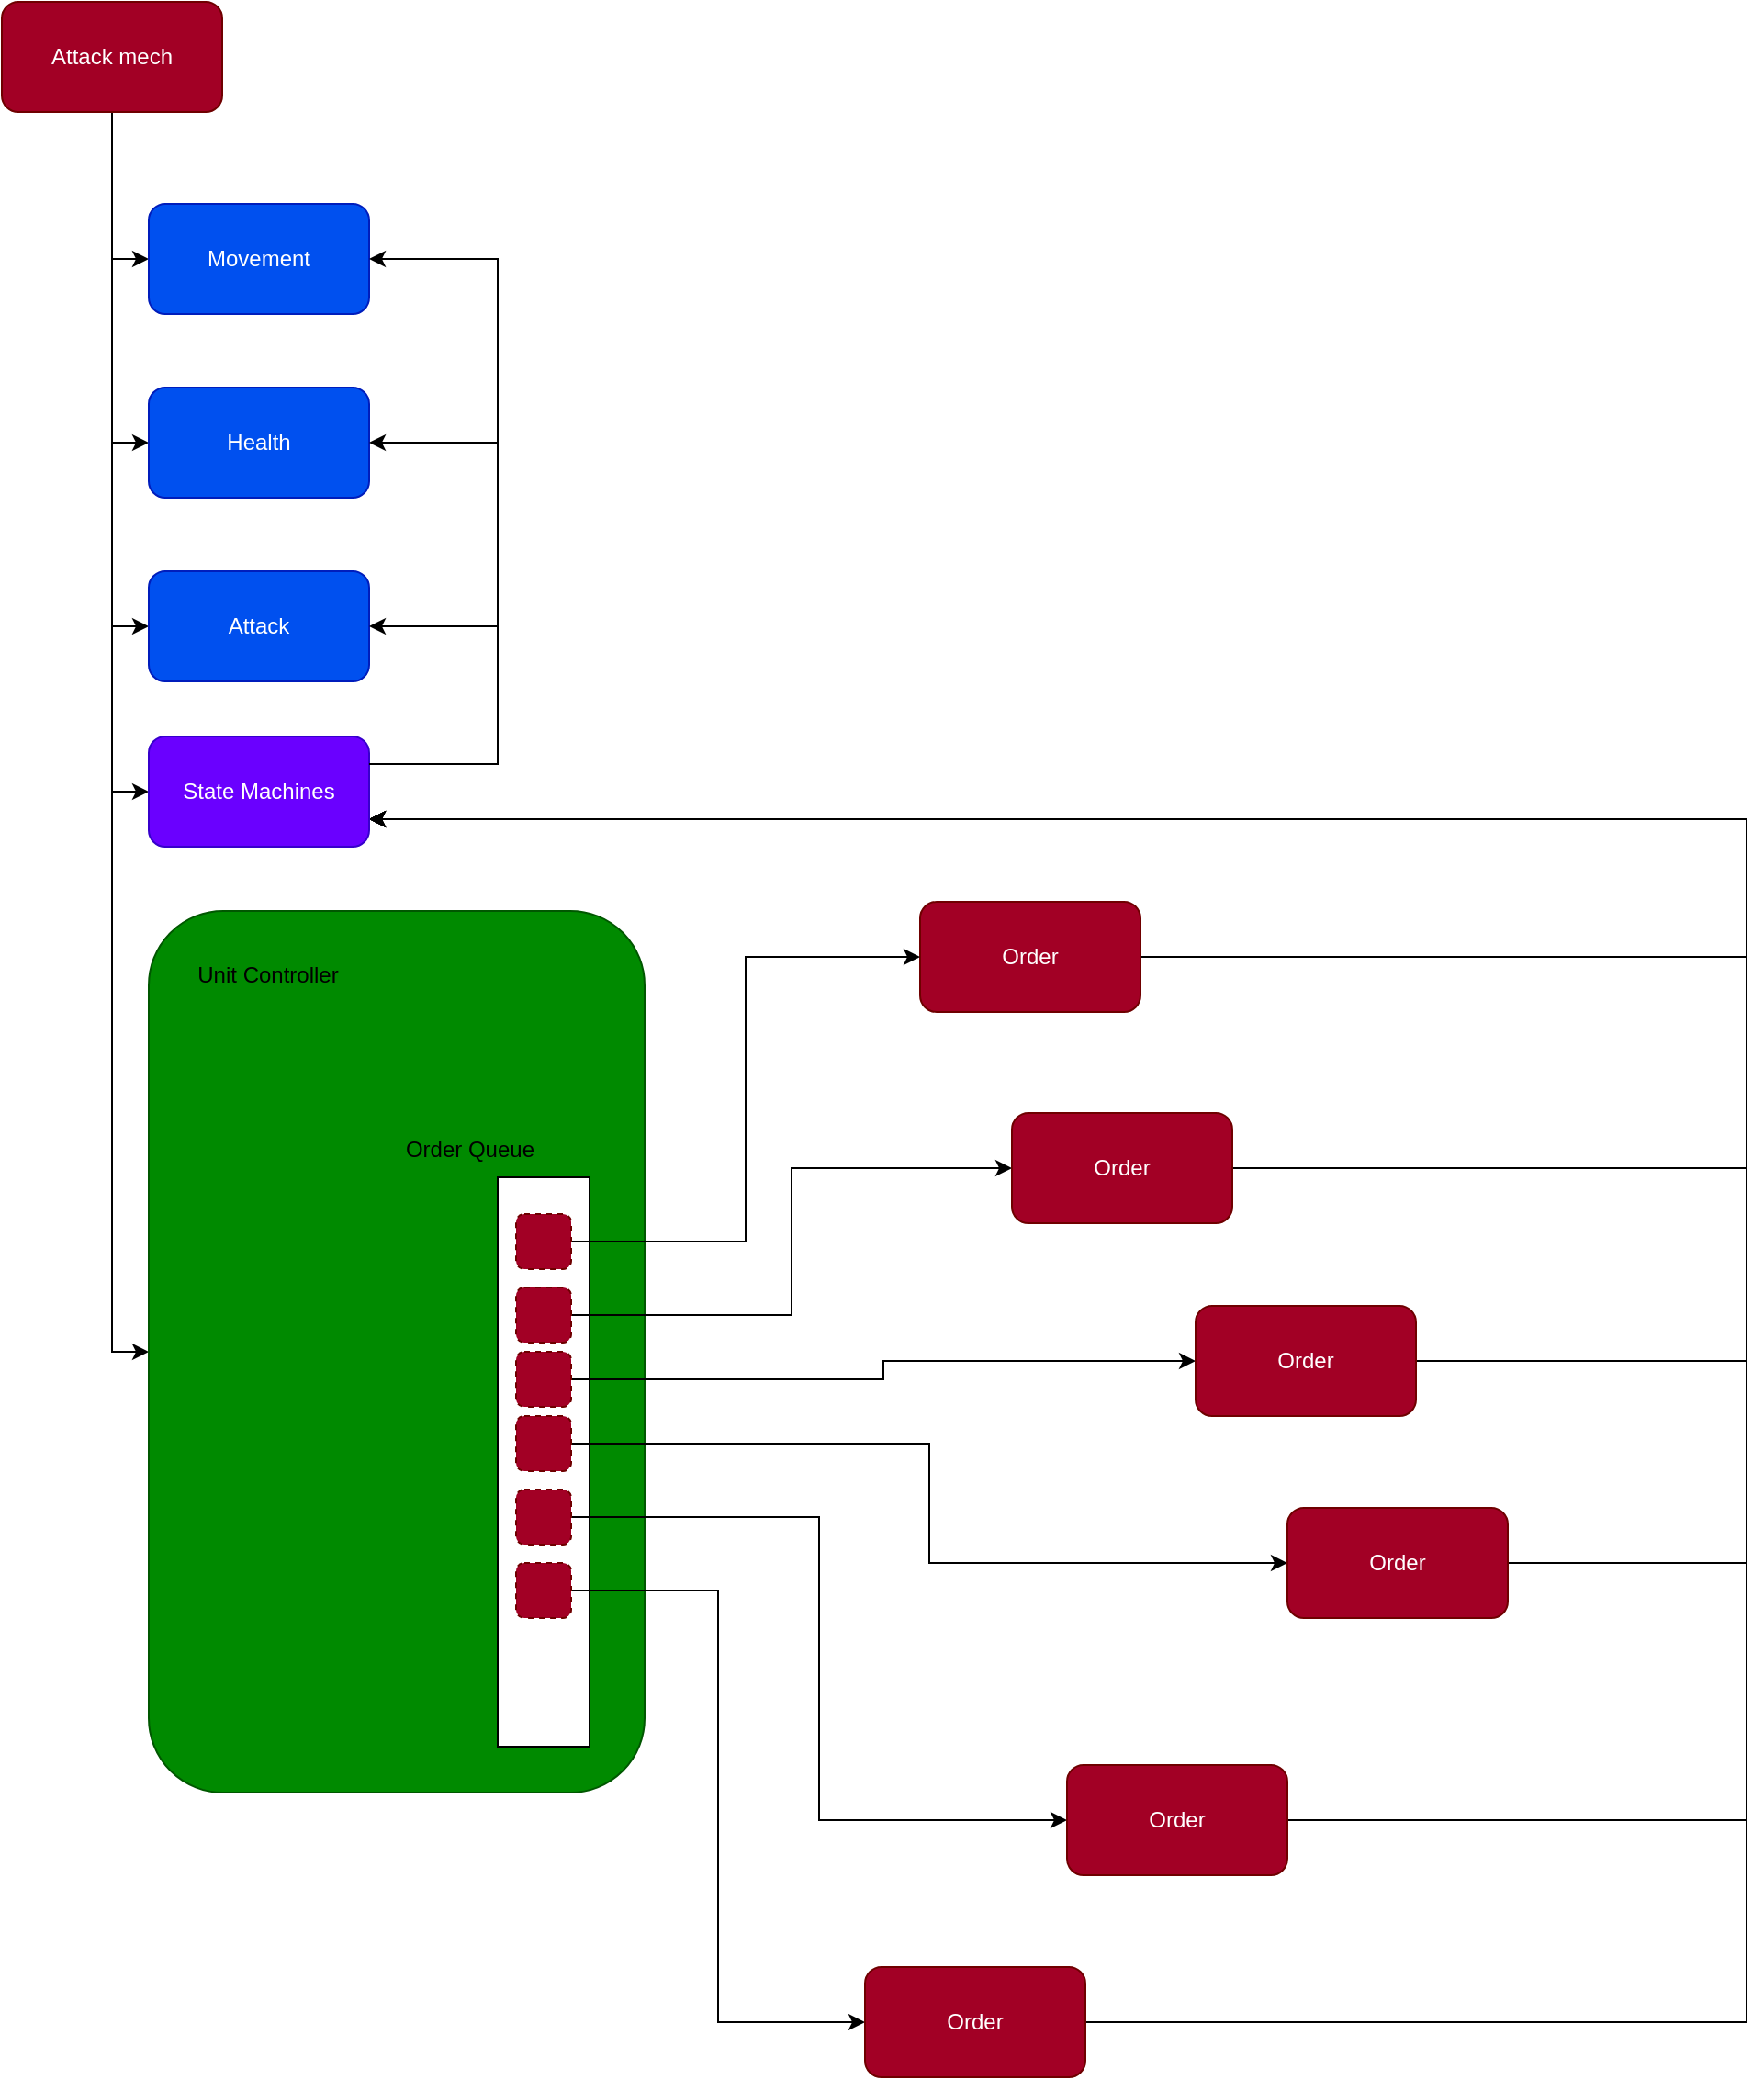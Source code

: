 <mxfile version="19.0.3" type="device"><diagram id="fqt3SliqOFSWcw4WeetF" name="Page-1"><mxGraphModel dx="1422" dy="905" grid="1" gridSize="10" guides="1" tooltips="1" connect="1" arrows="1" fold="1" page="1" pageScale="1" pageWidth="850" pageHeight="1100" math="0" shadow="0"><root><mxCell id="0"/><mxCell id="1" parent="0"/><mxCell id="XosoQU9bq1E6Bka4hRHn-5" style="edgeStyle=orthogonalEdgeStyle;rounded=0;orthogonalLoop=1;jettySize=auto;html=1;entryX=0;entryY=0.5;entryDx=0;entryDy=0;" parent="1" source="ysRMMb8WNo1Obh6xr6A3-1" target="XosoQU9bq1E6Bka4hRHn-2" edge="1"><mxGeometry relative="1" as="geometry"/></mxCell><mxCell id="XosoQU9bq1E6Bka4hRHn-6" style="edgeStyle=orthogonalEdgeStyle;rounded=0;orthogonalLoop=1;jettySize=auto;html=1;entryX=0;entryY=0.5;entryDx=0;entryDy=0;" parent="1" source="ysRMMb8WNo1Obh6xr6A3-1" target="XosoQU9bq1E6Bka4hRHn-3" edge="1"><mxGeometry relative="1" as="geometry"/></mxCell><mxCell id="XosoQU9bq1E6Bka4hRHn-7" style="edgeStyle=orthogonalEdgeStyle;rounded=0;orthogonalLoop=1;jettySize=auto;html=1;entryX=0;entryY=0.5;entryDx=0;entryDy=0;" parent="1" source="ysRMMb8WNo1Obh6xr6A3-1" target="XosoQU9bq1E6Bka4hRHn-4" edge="1"><mxGeometry relative="1" as="geometry"/></mxCell><mxCell id="XosoQU9bq1E6Bka4hRHn-9" style="edgeStyle=orthogonalEdgeStyle;rounded=0;orthogonalLoop=1;jettySize=auto;html=1;entryX=0;entryY=0.5;entryDx=0;entryDy=0;" parent="1" source="ysRMMb8WNo1Obh6xr6A3-1" target="XosoQU9bq1E6Bka4hRHn-8" edge="1"><mxGeometry relative="1" as="geometry"/></mxCell><mxCell id="8q7lQFuJbKRbZNR0eHVy-2" style="edgeStyle=orthogonalEdgeStyle;rounded=0;orthogonalLoop=1;jettySize=auto;html=1;entryX=0;entryY=0.5;entryDx=0;entryDy=0;" edge="1" parent="1" source="ysRMMb8WNo1Obh6xr6A3-1" target="8q7lQFuJbKRbZNR0eHVy-1"><mxGeometry relative="1" as="geometry"/></mxCell><mxCell id="ysRMMb8WNo1Obh6xr6A3-1" value="Attack mech" style="rounded=1;whiteSpace=wrap;html=1;fillColor=#a20025;fontColor=#ffffff;strokeColor=#6F0000;" parent="1" vertex="1"><mxGeometry x="60" y="110" width="120" height="60" as="geometry"/></mxCell><mxCell id="XosoQU9bq1E6Bka4hRHn-2" value="Movement" style="rounded=1;whiteSpace=wrap;html=1;fillColor=#0050ef;fontColor=#ffffff;strokeColor=#001DBC;" parent="1" vertex="1"><mxGeometry x="140" y="220" width="120" height="60" as="geometry"/></mxCell><mxCell id="XosoQU9bq1E6Bka4hRHn-3" value="Health" style="rounded=1;whiteSpace=wrap;html=1;fillColor=#0050ef;fontColor=#ffffff;strokeColor=#001DBC;" parent="1" vertex="1"><mxGeometry x="140" y="320" width="120" height="60" as="geometry"/></mxCell><mxCell id="XosoQU9bq1E6Bka4hRHn-4" value="Attack" style="rounded=1;whiteSpace=wrap;html=1;fillColor=#0050ef;fontColor=#ffffff;strokeColor=#001DBC;" parent="1" vertex="1"><mxGeometry x="140" y="420" width="120" height="60" as="geometry"/></mxCell><mxCell id="XosoQU9bq1E6Bka4hRHn-8" value="" style="rounded=1;whiteSpace=wrap;html=1;fillColor=#008a00;fontColor=#ffffff;strokeColor=#005700;" parent="1" vertex="1"><mxGeometry x="140" y="605" width="270" height="480" as="geometry"/></mxCell><mxCell id="XosoQU9bq1E6Bka4hRHn-10" value="Unit Controller" style="text;html=1;strokeColor=none;fillColor=none;align=center;verticalAlign=middle;whiteSpace=wrap;rounded=0;" parent="1" vertex="1"><mxGeometry x="160" y="625" width="90" height="30" as="geometry"/></mxCell><mxCell id="XosoQU9bq1E6Bka4hRHn-11" value="" style="rounded=0;whiteSpace=wrap;html=1;" parent="1" vertex="1"><mxGeometry x="330" y="750" width="50" height="310" as="geometry"/></mxCell><mxCell id="XosoQU9bq1E6Bka4hRHn-12" value="Order Queue" style="text;html=1;strokeColor=none;fillColor=none;align=center;verticalAlign=middle;whiteSpace=wrap;rounded=0;" parent="1" vertex="1"><mxGeometry x="270" y="720" width="90" height="30" as="geometry"/></mxCell><mxCell id="8q7lQFuJbKRbZNR0eHVy-3" style="edgeStyle=orthogonalEdgeStyle;rounded=0;orthogonalLoop=1;jettySize=auto;html=1;entryX=1;entryY=0.75;entryDx=0;entryDy=0;" edge="1" parent="1" source="XosoQU9bq1E6Bka4hRHn-13" target="8q7lQFuJbKRbZNR0eHVy-1"><mxGeometry relative="1" as="geometry"><Array as="points"><mxPoint x="1010" y="630"/><mxPoint x="1010" y="555"/></Array></mxGeometry></mxCell><mxCell id="XosoQU9bq1E6Bka4hRHn-13" value="Order" style="rounded=1;whiteSpace=wrap;html=1;fillColor=#a20025;fontColor=#ffffff;strokeColor=#6F0000;" parent="1" vertex="1"><mxGeometry x="560" y="600" width="120" height="60" as="geometry"/></mxCell><mxCell id="XosoQU9bq1E6Bka4hRHn-20" style="edgeStyle=orthogonalEdgeStyle;rounded=0;orthogonalLoop=1;jettySize=auto;html=1;entryX=0;entryY=0.5;entryDx=0;entryDy=0;" parent="1" source="XosoQU9bq1E6Bka4hRHn-14" target="XosoQU9bq1E6Bka4hRHn-13" edge="1"><mxGeometry relative="1" as="geometry"/></mxCell><mxCell id="XosoQU9bq1E6Bka4hRHn-14" value="" style="rounded=1;whiteSpace=wrap;html=1;dashed=1;fillColor=#a20025;fontColor=#ffffff;strokeColor=#6F0000;" parent="1" vertex="1"><mxGeometry x="340" y="770" width="30" height="30" as="geometry"/></mxCell><mxCell id="XosoQU9bq1E6Bka4hRHn-25" style="edgeStyle=orthogonalEdgeStyle;rounded=0;orthogonalLoop=1;jettySize=auto;html=1;entryX=0;entryY=0.5;entryDx=0;entryDy=0;" parent="1" source="XosoQU9bq1E6Bka4hRHn-15" target="XosoQU9bq1E6Bka4hRHn-22" edge="1"><mxGeometry relative="1" as="geometry"/></mxCell><mxCell id="XosoQU9bq1E6Bka4hRHn-15" value="" style="rounded=1;whiteSpace=wrap;html=1;dashed=1;fillColor=#a20025;fontColor=#ffffff;strokeColor=#6F0000;" parent="1" vertex="1"><mxGeometry x="340" y="810" width="30" height="30" as="geometry"/></mxCell><mxCell id="XosoQU9bq1E6Bka4hRHn-26" style="edgeStyle=orthogonalEdgeStyle;rounded=0;orthogonalLoop=1;jettySize=auto;html=1;entryX=0;entryY=0.5;entryDx=0;entryDy=0;" parent="1" source="XosoQU9bq1E6Bka4hRHn-16" target="XosoQU9bq1E6Bka4hRHn-23" edge="1"><mxGeometry relative="1" as="geometry"/></mxCell><mxCell id="XosoQU9bq1E6Bka4hRHn-16" value="" style="rounded=1;whiteSpace=wrap;html=1;dashed=1;fillColor=#a20025;fontColor=#ffffff;strokeColor=#6F0000;" parent="1" vertex="1"><mxGeometry x="340" y="845" width="30" height="30" as="geometry"/></mxCell><mxCell id="XosoQU9bq1E6Bka4hRHn-27" style="edgeStyle=orthogonalEdgeStyle;rounded=0;orthogonalLoop=1;jettySize=auto;html=1;entryX=0;entryY=0.5;entryDx=0;entryDy=0;" parent="1" source="XosoQU9bq1E6Bka4hRHn-17" target="XosoQU9bq1E6Bka4hRHn-24" edge="1"><mxGeometry relative="1" as="geometry"/></mxCell><mxCell id="XosoQU9bq1E6Bka4hRHn-17" value="" style="rounded=1;whiteSpace=wrap;html=1;dashed=1;fillColor=#a20025;fontColor=#ffffff;strokeColor=#6F0000;" parent="1" vertex="1"><mxGeometry x="340" y="880" width="30" height="30" as="geometry"/></mxCell><mxCell id="XosoQU9bq1E6Bka4hRHn-28" style="edgeStyle=orthogonalEdgeStyle;rounded=0;orthogonalLoop=1;jettySize=auto;html=1;entryX=0;entryY=0.5;entryDx=0;entryDy=0;" parent="1" source="XosoQU9bq1E6Bka4hRHn-18" target="XosoQU9bq1E6Bka4hRHn-21" edge="1"><mxGeometry relative="1" as="geometry"/></mxCell><mxCell id="XosoQU9bq1E6Bka4hRHn-18" value="" style="rounded=1;whiteSpace=wrap;html=1;dashed=1;fillColor=#a20025;fontColor=#ffffff;strokeColor=#6F0000;" parent="1" vertex="1"><mxGeometry x="340" y="920" width="30" height="30" as="geometry"/></mxCell><mxCell id="XosoQU9bq1E6Bka4hRHn-30" style="edgeStyle=orthogonalEdgeStyle;rounded=0;orthogonalLoop=1;jettySize=auto;html=1;entryX=0;entryY=0.5;entryDx=0;entryDy=0;" parent="1" source="XosoQU9bq1E6Bka4hRHn-19" target="XosoQU9bq1E6Bka4hRHn-29" edge="1"><mxGeometry relative="1" as="geometry"/></mxCell><mxCell id="XosoQU9bq1E6Bka4hRHn-19" value="" style="rounded=1;whiteSpace=wrap;html=1;dashed=1;fillColor=#a20025;fontColor=#ffffff;strokeColor=#6F0000;" parent="1" vertex="1"><mxGeometry x="340" y="960" width="30" height="30" as="geometry"/></mxCell><mxCell id="8q7lQFuJbKRbZNR0eHVy-7" style="edgeStyle=orthogonalEdgeStyle;rounded=0;orthogonalLoop=1;jettySize=auto;html=1;entryX=1;entryY=0.75;entryDx=0;entryDy=0;" edge="1" parent="1" source="XosoQU9bq1E6Bka4hRHn-21" target="8q7lQFuJbKRbZNR0eHVy-1"><mxGeometry relative="1" as="geometry"><Array as="points"><mxPoint x="1010" y="1100"/><mxPoint x="1010" y="555"/></Array></mxGeometry></mxCell><mxCell id="XosoQU9bq1E6Bka4hRHn-21" value="Order" style="rounded=1;whiteSpace=wrap;html=1;fillColor=#a20025;fontColor=#ffffff;strokeColor=#6F0000;" parent="1" vertex="1"><mxGeometry x="640" y="1070" width="120" height="60" as="geometry"/></mxCell><mxCell id="8q7lQFuJbKRbZNR0eHVy-4" style="edgeStyle=orthogonalEdgeStyle;rounded=0;orthogonalLoop=1;jettySize=auto;html=1;entryX=1;entryY=0.75;entryDx=0;entryDy=0;" edge="1" parent="1" source="XosoQU9bq1E6Bka4hRHn-22" target="8q7lQFuJbKRbZNR0eHVy-1"><mxGeometry relative="1" as="geometry"><mxPoint x="280" y="560" as="targetPoint"/><Array as="points"><mxPoint x="1010" y="745"/><mxPoint x="1010" y="555"/></Array></mxGeometry></mxCell><mxCell id="XosoQU9bq1E6Bka4hRHn-22" value="Order" style="rounded=1;whiteSpace=wrap;html=1;fillColor=#a20025;fontColor=#ffffff;strokeColor=#6F0000;" parent="1" vertex="1"><mxGeometry x="610" y="715" width="120" height="60" as="geometry"/></mxCell><mxCell id="8q7lQFuJbKRbZNR0eHVy-5" style="edgeStyle=orthogonalEdgeStyle;rounded=0;orthogonalLoop=1;jettySize=auto;html=1;entryX=1;entryY=0.75;entryDx=0;entryDy=0;" edge="1" parent="1" source="XosoQU9bq1E6Bka4hRHn-23" target="8q7lQFuJbKRbZNR0eHVy-1"><mxGeometry relative="1" as="geometry"><Array as="points"><mxPoint x="1010" y="850"/><mxPoint x="1010" y="555"/></Array></mxGeometry></mxCell><mxCell id="XosoQU9bq1E6Bka4hRHn-23" value="Order" style="rounded=1;whiteSpace=wrap;html=1;fillColor=#a20025;fontColor=#ffffff;strokeColor=#6F0000;" parent="1" vertex="1"><mxGeometry x="710" y="820" width="120" height="60" as="geometry"/></mxCell><mxCell id="8q7lQFuJbKRbZNR0eHVy-6" style="edgeStyle=orthogonalEdgeStyle;rounded=0;orthogonalLoop=1;jettySize=auto;html=1;entryX=1;entryY=0.75;entryDx=0;entryDy=0;" edge="1" parent="1" source="XosoQU9bq1E6Bka4hRHn-24" target="8q7lQFuJbKRbZNR0eHVy-1"><mxGeometry relative="1" as="geometry"><Array as="points"><mxPoint x="1010" y="960"/><mxPoint x="1010" y="555"/></Array></mxGeometry></mxCell><mxCell id="XosoQU9bq1E6Bka4hRHn-24" value="Order" style="rounded=1;whiteSpace=wrap;html=1;fillColor=#a20025;fontColor=#ffffff;strokeColor=#6F0000;" parent="1" vertex="1"><mxGeometry x="760" y="930" width="120" height="60" as="geometry"/></mxCell><mxCell id="8q7lQFuJbKRbZNR0eHVy-8" style="edgeStyle=orthogonalEdgeStyle;rounded=0;orthogonalLoop=1;jettySize=auto;html=1;entryX=1;entryY=0.75;entryDx=0;entryDy=0;" edge="1" parent="1" source="XosoQU9bq1E6Bka4hRHn-29" target="8q7lQFuJbKRbZNR0eHVy-1"><mxGeometry relative="1" as="geometry"><Array as="points"><mxPoint x="1010" y="1210"/><mxPoint x="1010" y="555"/></Array></mxGeometry></mxCell><mxCell id="XosoQU9bq1E6Bka4hRHn-29" value="Order" style="rounded=1;whiteSpace=wrap;html=1;fillColor=#a20025;fontColor=#ffffff;strokeColor=#6F0000;" parent="1" vertex="1"><mxGeometry x="530" y="1180" width="120" height="60" as="geometry"/></mxCell><mxCell id="8q7lQFuJbKRbZNR0eHVy-9" style="edgeStyle=orthogonalEdgeStyle;rounded=0;orthogonalLoop=1;jettySize=auto;html=1;entryX=1;entryY=0.5;entryDx=0;entryDy=0;exitX=1;exitY=0.25;exitDx=0;exitDy=0;" edge="1" parent="1" source="8q7lQFuJbKRbZNR0eHVy-1" target="XosoQU9bq1E6Bka4hRHn-4"><mxGeometry relative="1" as="geometry"><Array as="points"><mxPoint x="330" y="525"/><mxPoint x="330" y="450"/></Array></mxGeometry></mxCell><mxCell id="8q7lQFuJbKRbZNR0eHVy-1" value="State Machines" style="rounded=1;whiteSpace=wrap;html=1;fillColor=#6a00ff;fontColor=#ffffff;strokeColor=#3700CC;" vertex="1" parent="1"><mxGeometry x="140" y="510" width="120" height="60" as="geometry"/></mxCell><mxCell id="8q7lQFuJbKRbZNR0eHVy-10" style="edgeStyle=orthogonalEdgeStyle;rounded=0;orthogonalLoop=1;jettySize=auto;html=1;entryX=1;entryY=0.5;entryDx=0;entryDy=0;exitX=1;exitY=0.25;exitDx=0;exitDy=0;" edge="1" parent="1" source="8q7lQFuJbKRbZNR0eHVy-1" target="XosoQU9bq1E6Bka4hRHn-3"><mxGeometry relative="1" as="geometry"><mxPoint x="290" y="440" as="sourcePoint"/><mxPoint x="270" y="350" as="targetPoint"/><Array as="points"><mxPoint x="330" y="525"/><mxPoint x="330" y="350"/></Array></mxGeometry></mxCell><mxCell id="8q7lQFuJbKRbZNR0eHVy-11" style="edgeStyle=orthogonalEdgeStyle;rounded=0;orthogonalLoop=1;jettySize=auto;html=1;entryX=1;entryY=0.5;entryDx=0;entryDy=0;exitX=1;exitY=0.25;exitDx=0;exitDy=0;" edge="1" parent="1" source="8q7lQFuJbKRbZNR0eHVy-1" target="XosoQU9bq1E6Bka4hRHn-2"><mxGeometry relative="1" as="geometry"><mxPoint x="560" y="350" as="sourcePoint"/><mxPoint x="540" y="260" as="targetPoint"/><Array as="points"><mxPoint x="330" y="525"/><mxPoint x="330" y="250"/></Array></mxGeometry></mxCell></root></mxGraphModel></diagram></mxfile>